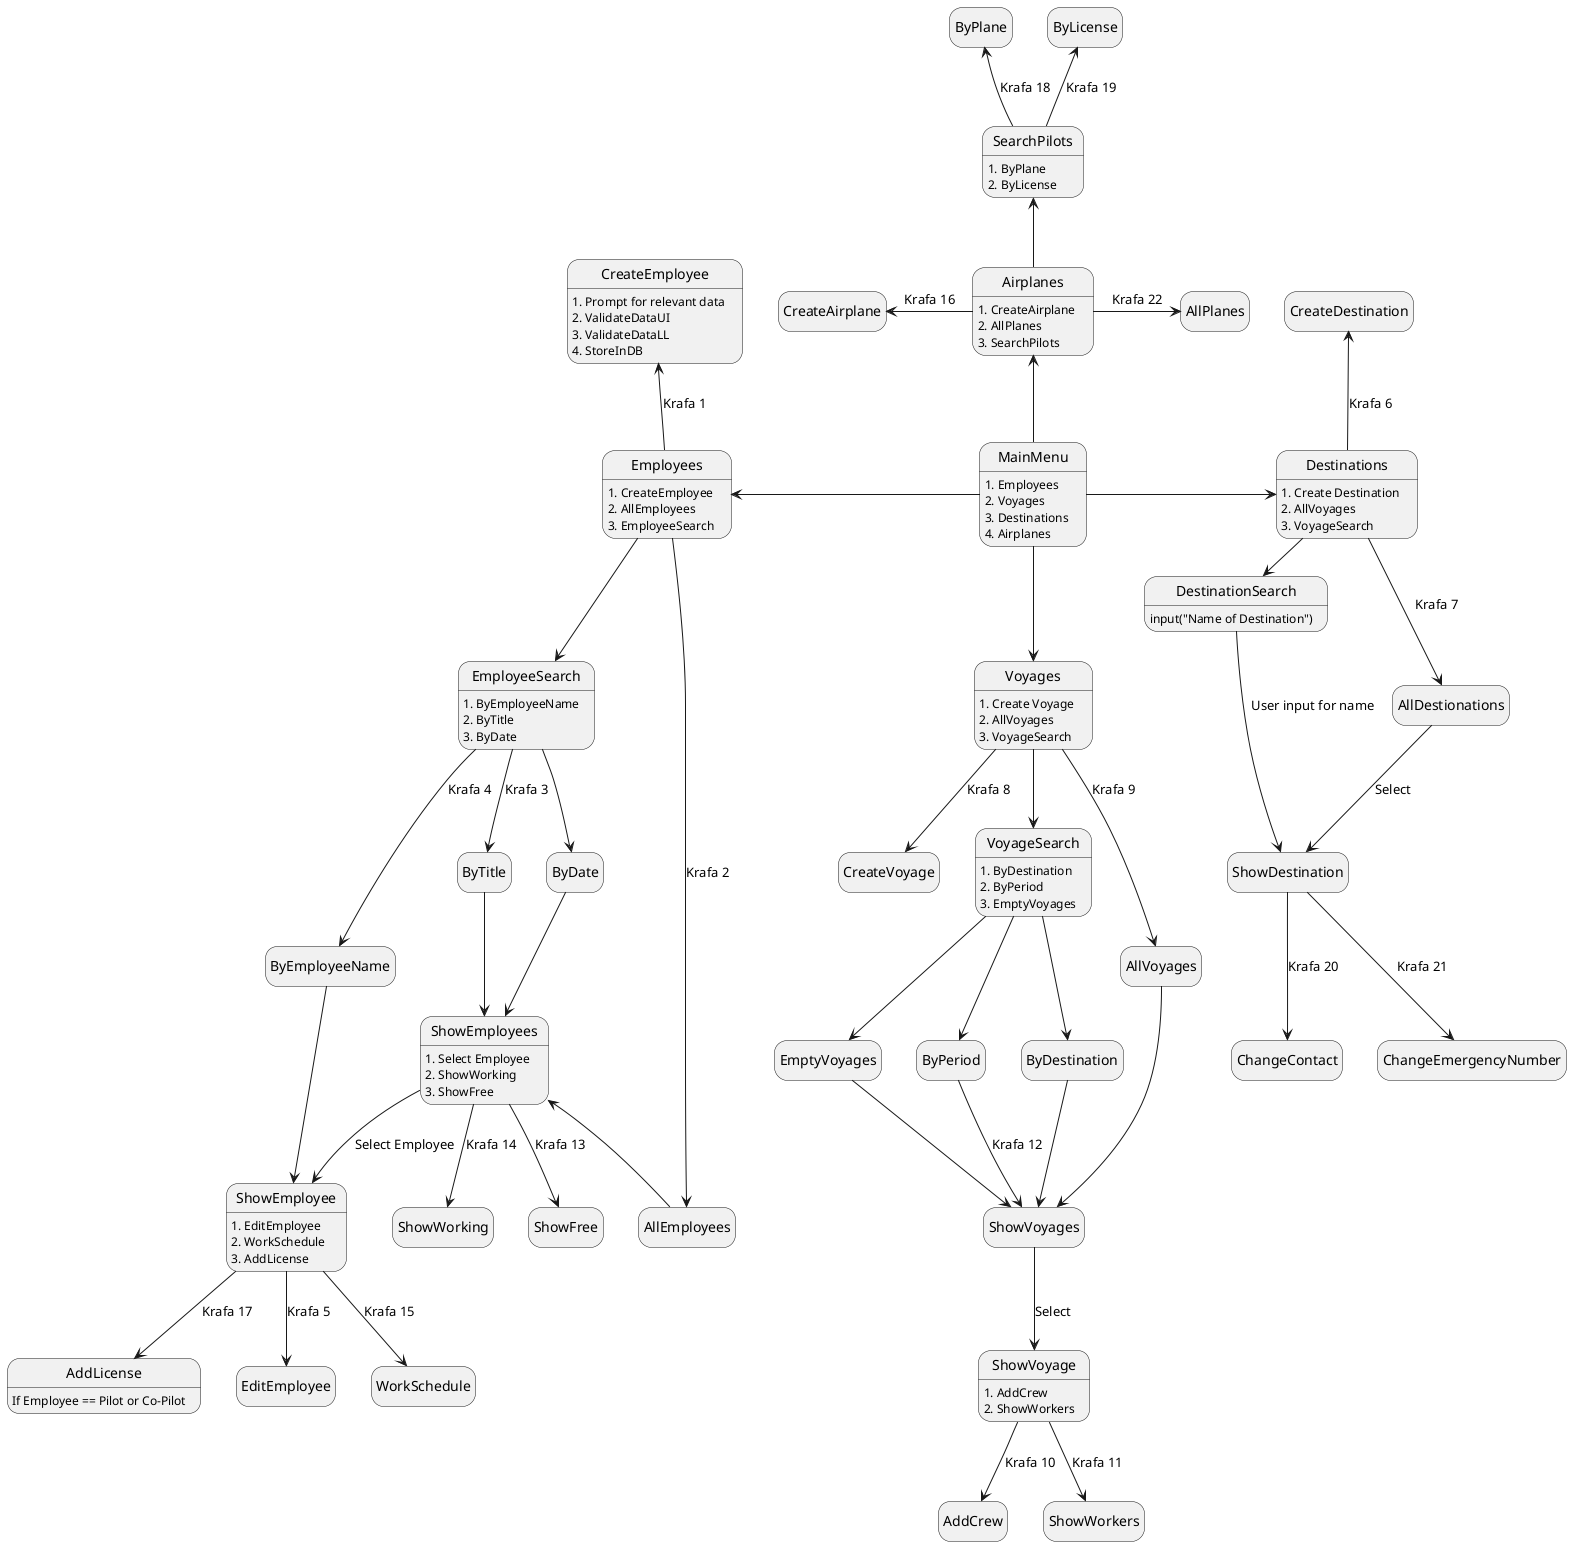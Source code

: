 @startuml UI_states
hide empty description
MainMenu: 1. Employees \n2. Voyages \n3. Destinations \n4. Airplanes
MainMenu -Left-> Employees
Employees: 1. CreateEmployee \n2. AllEmployees \n3. EmployeeSearch
Employees -up-> CreateEmployee: Krafa 1
CreateEmployee: 1. Prompt for relevant data \n2. ValidateDataUI \n3. ValidateDataLL\n4. StoreInDB
Employees -up-> AllEmployees: Krafa 2
AllEmployees -up-> ShowEmployees
Employees -down-> EmployeeSearch
EmployeeSearch: 1. ByEmployeeName\n2. ByTitle \n3. ByDate
EmployeeSearch --> ByTitle: Krafa 3
ByTitle --> ShowEmployees
ShowEmployees: 1. Select Employee \n2. ShowWorking \n3. ShowFree
EmployeeSearch --> ByEmployeeName: Krafa 4
ByEmployeeName --> ShowEmployee
ShowEmployee: 1. EditEmployee \n2. WorkSchedule\n3. AddLicense
ShowEmployee --> EditEmployee: Krafa 5
ShowEmployee --> WorkSchedule: Krafa 15
EmployeeSearch --> ByDate
ByDate --> ShowEmployees
ShowEmployees --> ShowFree: Krafa 13
ShowEmployees --> ShowWorking: Krafa 14
ShowEmployees --> ShowEmployee: Select Employee
ShowEmployee --> AddLicense: Krafa 17
AddLicense: If Employee == Pilot or Co-Pilot

MainMenu -Down-> Voyages
Voyages: 1. Create Voyage \n2. AllVoyages \n3. VoyageSearch
Voyages --> CreateVoyage: Krafa 8
Voyages --> AllVoyages: Krafa 9
AllVoyages --> ShowVoyages
Voyages --> VoyageSearch
VoyageSearch: 1. ByDestination \n2. ByPeriod \n3. EmptyVoyages
VoyageSearch --> ByDestination
VoyageSearch --> EmptyVoyages
VoyageSearch --> ByPeriod
ByDestination --> ShowVoyages

EmptyVoyages --> ShowVoyages
ByPeriod --> ShowVoyages: Krafa 12
ShowVoyages --> ShowVoyage: Select
ShowVoyage: 1. AddCrew \n2. ShowWorkers
ShowVoyage --> AddCrew: Krafa 10
ShowVoyage --> ShowWorkers: Krafa 11


MainMenu -Right-> Destinations
Destinations:1. Create Destination \n2. AllVoyages \n3. VoyageSearch
Destinations -up-> CreateDestination: Krafa 6
Destinations -down-> AllDestionations: Krafa 7
AllDestionations --> ShowDestination: Select
Destinations -right-> DestinationSearch
DestinationSearch: input("Name of Destination")
DestinationSearch --> ShowDestination: User input for name
ShowDestination --> ChangeContact: Krafa 20
ShowDestination --> ChangeEmergencyNumber: Krafa 21


MainMenu -up-> Airplanes
Airplanes: 1. CreateAirplane \n2. AllPlanes \n3. SearchPilots
Airplanes -left-> CreateAirplane: Krafa 16
Airplanes -right-> AllPlanes: Krafa 22
Airplanes -up-> SearchPilots
SearchPilots: 1. ByPlane \n2. ByLicense
SearchPilots -up-> ByLicense: Krafa 19
SearchPilots -up-> ByPlane: Krafa 18

@enduml